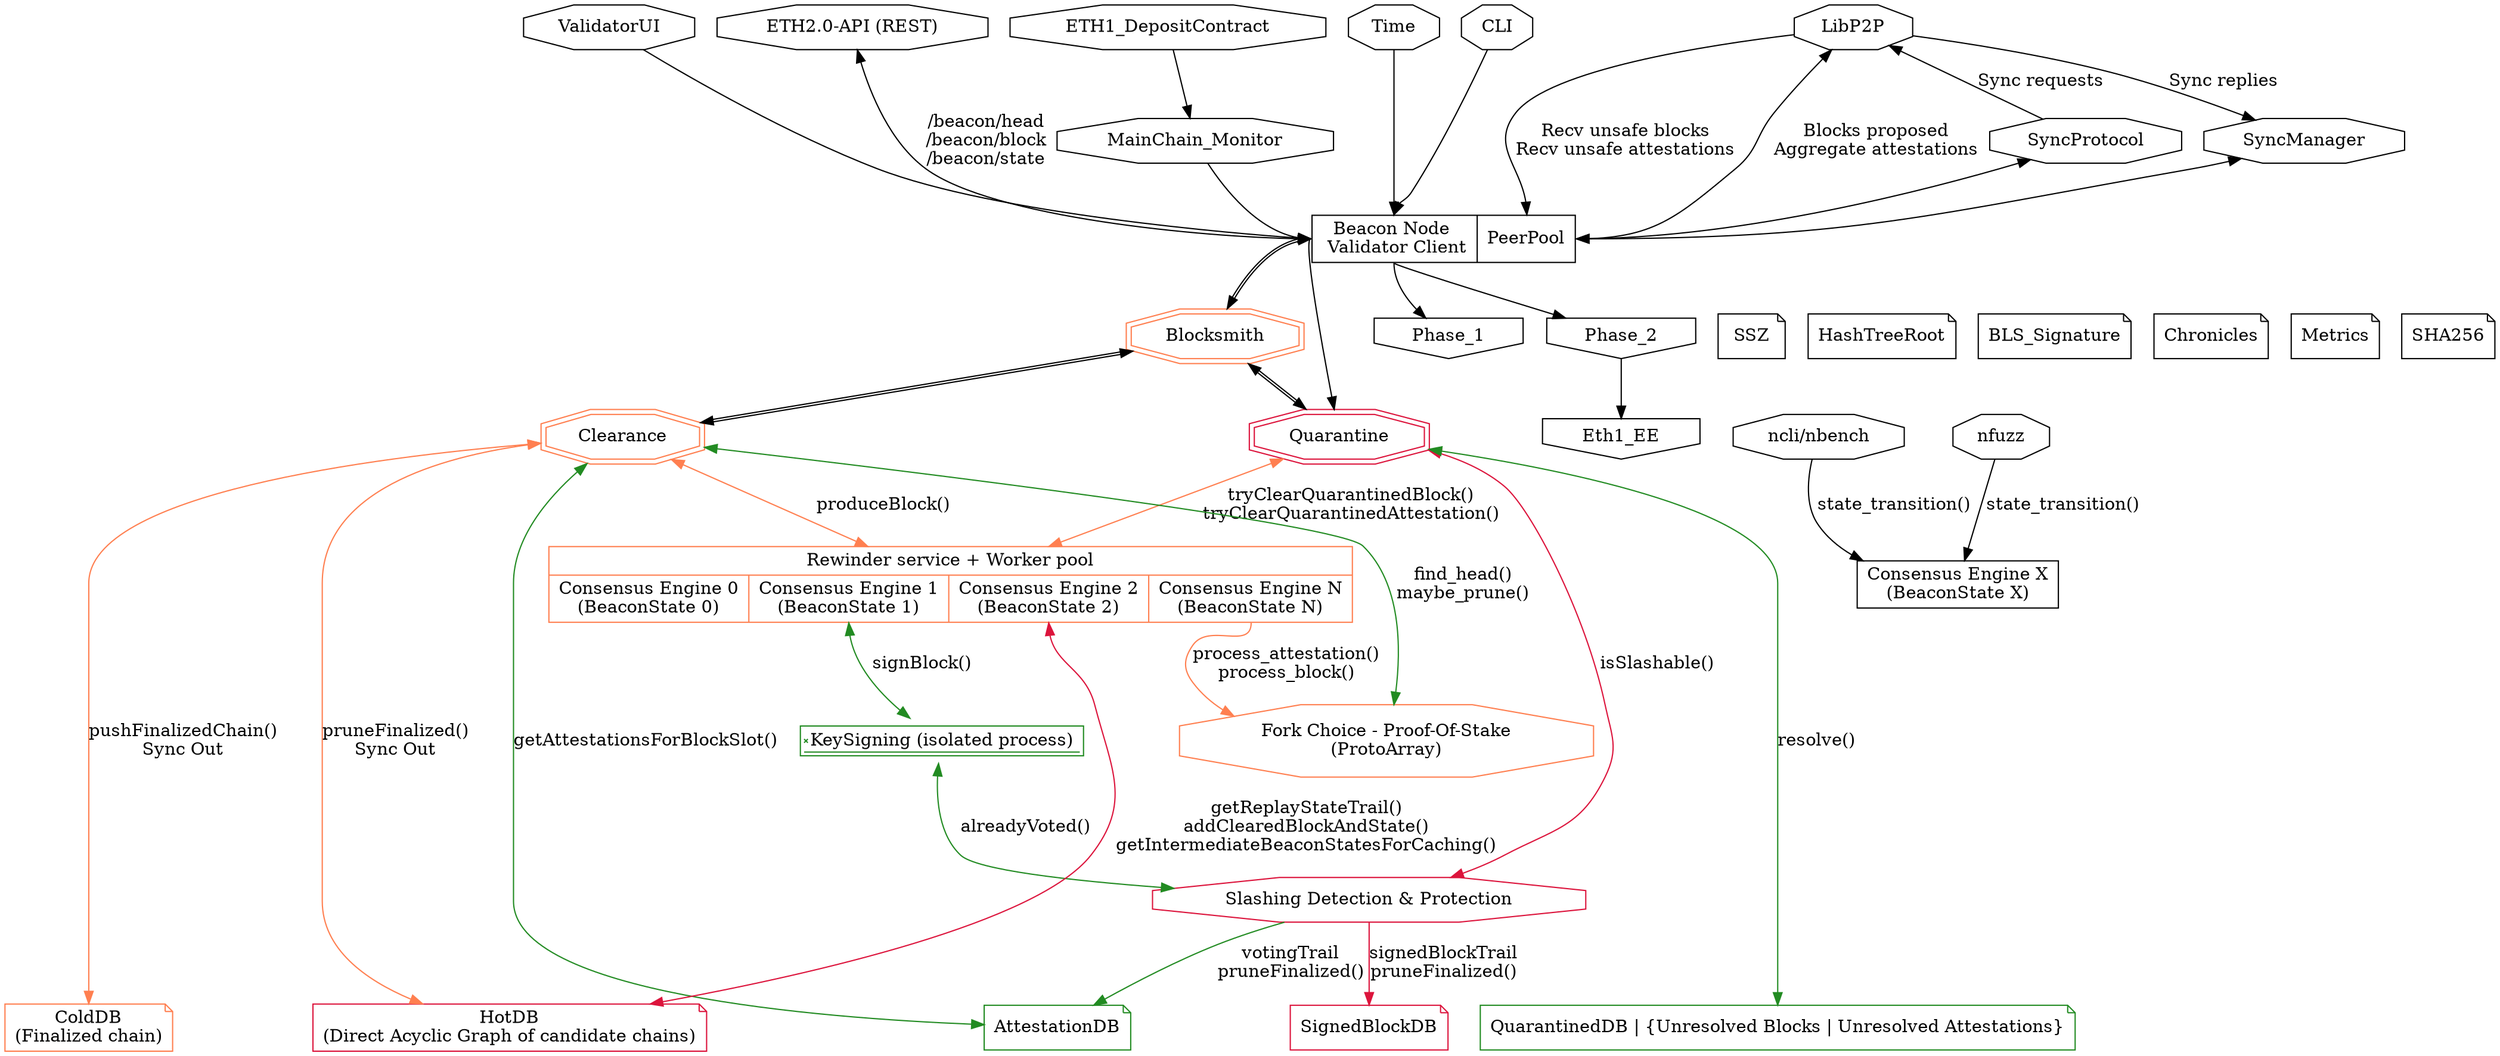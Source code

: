 digraph architecture{
  node [shape = signature]; KeySigning [color="forestgreen", label="KeySigning (isolated process)"];
  node [shape = octagon]; SyncManager SyncProtocol MainChain_Monitor Time CLI ValidatorUI Slashing LibP2P ETH2_API ncli nfuzz ForkChoice;
  ETH2_API [label="ETH2.0-API (REST)"];
  Slashing [color="crimson", label="Slashing Detection & Protection"];
  ForkChoice [color="coral", label="Fork Choice - Proof-Of-Stake\n(ProtoArray)"];
  {rank = source; ETH1_DepositContract LibP2P ETH2_API CLI Time ValidatorUI;}

  node [shape = record] BeaconNode;
  BeaconNode [label="{<nbc> Beacon Node \n Validator Client} | <PeerPool>PeerPool"]

  ncli [label="ncli/nbench"];
  {rank = same; ncli; nfuzz;}

  node [shape = doubleoctagon]; Blocksmith Quarantine Clearance;
  node [shape = invhouse]; Phase_1 Phase_2 Eth1_EE;
  node [shape = note] SSZ HashTreeRoot BLS_Signature Chronicles Metrics SHA256
  {rank = same; Blocksmith Phase_1 Phase_2 SSZ HashTreeRoot BLS_Signature Chronicles Metrics SHA256;}

  Blocksmith [color="coral"]
  Clearance [color="coral"]
  SignedBlockDB [color="crimson"]
  Quarantine [color="crimson"]
  AttestationDB [color="forestgreen"]
  QuarantinedDB [color="forestgreen"]
  ColdDB [color="coral"]
  HotDB [color="crimson"]

  BeaconNode:nbc -> Phase_1
  BeaconNode:nbc -> Phase_2
  Phase_2 -> Eth1_EE

  node [shape = record]; QuarantinedDB;
  QuarantinedDB [label="QuarantinedDB | {Unresolved Blocks | Unresolved Attestations}"];

  node [shape = record]; Rewinder;
  node [shape = box]; BeaconState_X;
  BeaconState_X [label="Consensus Engine X\n(BeaconState X)"]

  Rewinder [color="coral", label="{Rewinder service + Worker pool|{<bs0>Consensus Engine 0\n(BeaconState 0)|<bs1>Consensus Engine 1\n(BeaconState 1)|<bs2>Consensus Engine 2\n(BeaconState 2)|<bsN>Consensus Engine N\n(BeaconState N)}}"];
  {rank = same; Rewinder BeaconState_X;}

  node [shape = cylinder]; AttestationDB HotDB ColdDB;
  {rank = sink; AttestationDB SignedBlockDB HotDB ColdDB QuarantinedDB;}
  HotDB [label="HotDB\n(Direct Acyclic Graph of candidate chains)"]
  ColdDB [label="ColdDB\n(Finalized chain)"]

  {rank = same; MainChain_Monitor SyncManager SyncProtocol;}
  ETH1_DepositContract -> MainChain_Monitor
  MainChain_Monitor -> BeaconNode:nbc

  SyncManager -> BeaconNode:PeerPool [dir=both]
  SyncProtocol -> BeaconNode:PeerPool [dir=both]

  CLI -> BeaconNode:nbc
  ValidatorUI -> BeaconNode:nbc
  Time -> BeaconNode:nbc
  BeaconNode:nbc -> Blocksmith [dir=both color="black:black"]
  BeaconNode:nbc -> Quarantine
  Blocksmith -> Quarantine [dir=both color="black:black"]
  Blocksmith -> Clearance [dir=both color="black:black"]
  Quarantine -> QuarantinedDB [color="forestgreen", dir=both label="resolve()"]

  ncli -> BeaconState_X [label="state_transition()"]
  nfuzz -> BeaconState_X [label="state_transition()"]

  SyncProtocol -> LibP2P [label="Sync requests"]
  LibP2P -> SyncManager [label="Sync replies"]

  LibP2P -> BeaconNode:PeerPool [label="Recv unsafe blocks\nRecv unsafe attestations"]
  BeaconNode:PeerPool -> LibP2P [label="Blocks proposed\nAggregate attestations"]
  ETH2_API -> BeaconNode:nbc [dir="both", label="/beacon/head\n/beacon/block\n/beacon/state"]

  Clearance -> ForkChoice [dir="both", color="forestgreen", label="find_head()\nmaybe_prune()"]
  Rewinder:bsN -> ForkChoice [color="coral",label="process_attestation()\nprocess_block()"]

  Quarantine -> Slashing [color="crimson", dir="both", label="isSlashable()"]
  Rewinder:bs1 -> KeySigning [color="forestgreen", dir="both", label="signBlock()"]
  KeySigning -> Slashing [color="forestgreen", dir="both", label="alreadyVoted()"]
  Slashing -> AttestationDB [color="forestgreen", label="votingTrail\npruneFinalized()"]
  Slashing -> SignedBlockDB [color="crimson", label="signedBlockTrail\npruneFinalized()"]
  Clearance -> AttestationDB [color="forestgreen", dir="both", label="getAttestationsForBlockSlot()"]

  Clearance -> HotDB [color="coral", dir="both", label="pruneFinalized()\nSync Out"]

  Rewinder:bs2 -> HotDB [color="crimson", dir="both", label="getReplayStateTrail()\naddClearedBlockAndState()\ngetIntermediateBeaconStatesForCaching()"]

  Quarantine -> Rewinder [color="coral", dir="both", label="tryClearQuarantinedBlock()\ntryClearQuarantinedAttestation()"]
  Clearance -> Rewinder [color="coral", dir="both", label="produceBlock()"]


  Clearance -> ColdDB [color="coral", dir="both", label="pushFinalizedChain()\nSync Out"]
}
